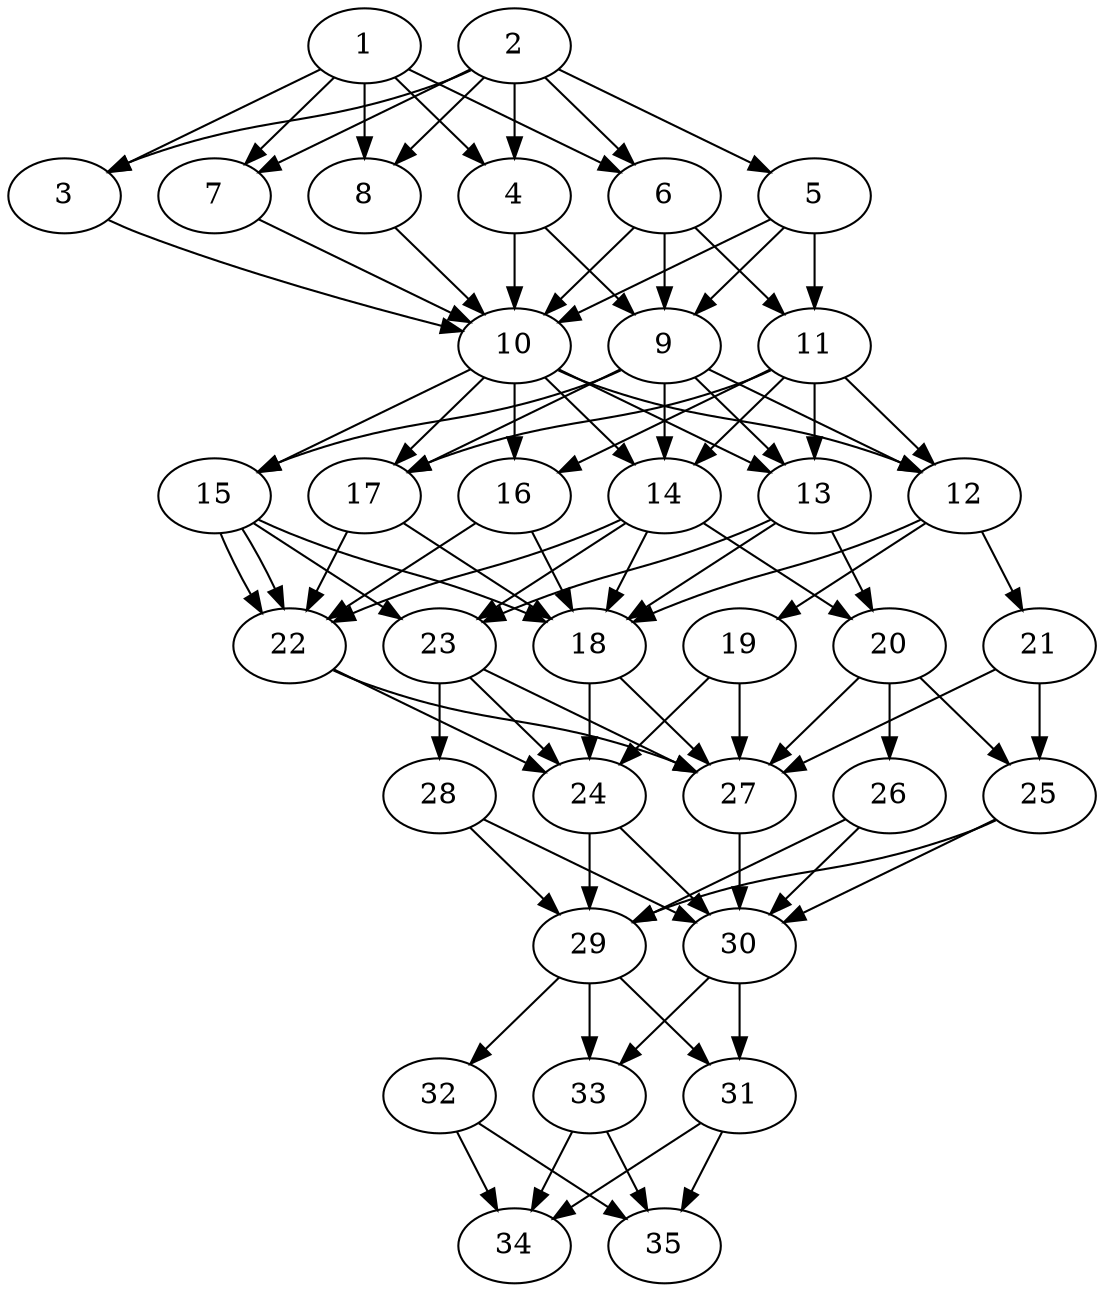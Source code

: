 // DAG automatically generated by daggen at Thu Oct  3 14:05:37 2019
// ./daggen --dot -n 35 --ccr 0.3 --fat 0.5 --regular 0.5 --density 0.9 --mindata 5242880 --maxdata 52428800 
digraph G {
  1 [size="97402880", alpha="0.08", expect_size="29220864"] 
  1 -> 3 [size ="29220864"]
  1 -> 4 [size ="29220864"]
  1 -> 6 [size ="29220864"]
  1 -> 7 [size ="29220864"]
  1 -> 8 [size ="29220864"]
  2 [size="160126293", alpha="0.18", expect_size="48037888"] 
  2 -> 3 [size ="48037888"]
  2 -> 4 [size ="48037888"]
  2 -> 5 [size ="48037888"]
  2 -> 6 [size ="48037888"]
  2 -> 7 [size ="48037888"]
  2 -> 8 [size ="48037888"]
  3 [size="99409920", alpha="0.06", expect_size="29822976"] 
  3 -> 10 [size ="29822976"]
  4 [size="130628267", alpha="0.06", expect_size="39188480"] 
  4 -> 9 [size ="39188480"]
  4 -> 10 [size ="39188480"]
  5 [size="172851200", alpha="0.10", expect_size="51855360"] 
  5 -> 9 [size ="51855360"]
  5 -> 10 [size ="51855360"]
  5 -> 11 [size ="51855360"]
  6 [size="163826347", alpha="0.20", expect_size="49147904"] 
  6 -> 9 [size ="49147904"]
  6 -> 10 [size ="49147904"]
  6 -> 11 [size ="49147904"]
  7 [size="132119893", alpha="0.15", expect_size="39635968"] 
  7 -> 10 [size ="39635968"]
  8 [size="163065173", alpha="0.12", expect_size="48919552"] 
  8 -> 10 [size ="48919552"]
  9 [size="33962667", alpha="0.07", expect_size="10188800"] 
  9 -> 12 [size ="10188800"]
  9 -> 13 [size ="10188800"]
  9 -> 14 [size ="10188800"]
  9 -> 15 [size ="10188800"]
  9 -> 17 [size ="10188800"]
  10 [size="139192320", alpha="0.13", expect_size="41757696"] 
  10 -> 12 [size ="41757696"]
  10 -> 13 [size ="41757696"]
  10 -> 14 [size ="41757696"]
  10 -> 15 [size ="41757696"]
  10 -> 16 [size ="41757696"]
  10 -> 17 [size ="41757696"]
  11 [size="160027307", alpha="0.11", expect_size="48008192"] 
  11 -> 12 [size ="48008192"]
  11 -> 13 [size ="48008192"]
  11 -> 14 [size ="48008192"]
  11 -> 16 [size ="48008192"]
  11 -> 17 [size ="48008192"]
  12 [size="67276800", alpha="0.16", expect_size="20183040"] 
  12 -> 18 [size ="20183040"]
  12 -> 19 [size ="20183040"]
  12 -> 21 [size ="20183040"]
  13 [size="49807360", alpha="0.19", expect_size="14942208"] 
  13 -> 18 [size ="14942208"]
  13 -> 20 [size ="14942208"]
  13 -> 23 [size ="14942208"]
  14 [size="98826240", alpha="0.09", expect_size="29647872"] 
  14 -> 18 [size ="29647872"]
  14 -> 20 [size ="29647872"]
  14 -> 22 [size ="29647872"]
  14 -> 23 [size ="29647872"]
  15 [size="149282133", alpha="0.11", expect_size="44784640"] 
  15 -> 18 [size ="44784640"]
  15 -> 22 [size ="44784640"]
  15 -> 22 [size ="44784640"]
  15 -> 23 [size ="44784640"]
  16 [size="72618667", alpha="0.08", expect_size="21785600"] 
  16 -> 18 [size ="21785600"]
  16 -> 22 [size ="21785600"]
  17 [size="69608107", alpha="0.08", expect_size="20882432"] 
  17 -> 18 [size ="20882432"]
  17 -> 22 [size ="20882432"]
  18 [size="34191360", alpha="0.10", expect_size="10257408"] 
  18 -> 24 [size ="10257408"]
  18 -> 27 [size ="10257408"]
  19 [size="130942293", alpha="0.06", expect_size="39282688"] 
  19 -> 24 [size ="39282688"]
  19 -> 27 [size ="39282688"]
  20 [size="29590187", alpha="0.03", expect_size="8877056"] 
  20 -> 25 [size ="8877056"]
  20 -> 26 [size ="8877056"]
  20 -> 27 [size ="8877056"]
  21 [size="130177707", alpha="0.10", expect_size="39053312"] 
  21 -> 25 [size ="39053312"]
  21 -> 27 [size ="39053312"]
  22 [size="61282987", alpha="0.14", expect_size="18384896"] 
  22 -> 24 [size ="18384896"]
  22 -> 27 [size ="18384896"]
  23 [size="26378240", alpha="0.10", expect_size="7913472"] 
  23 -> 24 [size ="7913472"]
  23 -> 27 [size ="7913472"]
  23 -> 28 [size ="7913472"]
  24 [size="21739520", alpha="0.20", expect_size="6521856"] 
  24 -> 29 [size ="6521856"]
  24 -> 30 [size ="6521856"]
  25 [size="91764053", alpha="0.09", expect_size="27529216"] 
  25 -> 29 [size ="27529216"]
  25 -> 30 [size ="27529216"]
  26 [size="18022400", alpha="0.17", expect_size="5406720"] 
  26 -> 29 [size ="5406720"]
  26 -> 30 [size ="5406720"]
  27 [size="79472640", alpha="0.20", expect_size="23841792"] 
  27 -> 30 [size ="23841792"]
  28 [size="144438613", alpha="0.01", expect_size="43331584"] 
  28 -> 29 [size ="43331584"]
  28 -> 30 [size ="43331584"]
  29 [size="63972693", alpha="0.05", expect_size="19191808"] 
  29 -> 31 [size ="19191808"]
  29 -> 32 [size ="19191808"]
  29 -> 33 [size ="19191808"]
  30 [size="111479467", alpha="0.03", expect_size="33443840"] 
  30 -> 31 [size ="33443840"]
  30 -> 33 [size ="33443840"]
  31 [size="132686507", alpha="0.00", expect_size="39805952"] 
  31 -> 34 [size ="39805952"]
  31 -> 35 [size ="39805952"]
  32 [size="50237440", alpha="0.03", expect_size="15071232"] 
  32 -> 34 [size ="15071232"]
  32 -> 35 [size ="15071232"]
  33 [size="164068693", alpha="0.11", expect_size="49220608"] 
  33 -> 34 [size ="49220608"]
  33 -> 35 [size ="49220608"]
  34 [size="84251307", alpha="0.09", expect_size="25275392"] 
  35 [size="81233920", alpha="0.03", expect_size="24370176"] 
}
